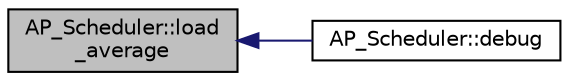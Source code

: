 digraph "AP_Scheduler::load_average"
{
 // INTERACTIVE_SVG=YES
  edge [fontname="Helvetica",fontsize="10",labelfontname="Helvetica",labelfontsize="10"];
  node [fontname="Helvetica",fontsize="10",shape=record];
  rankdir="LR";
  Node1 [label="AP_Scheduler::load\l_average",height=0.2,width=0.4,color="black", fillcolor="grey75", style="filled", fontcolor="black"];
  Node1 -> Node2 [dir="back",color="midnightblue",fontsize="10",style="solid",fontname="Helvetica"];
  Node2 [label="AP_Scheduler::debug",height=0.2,width=0.4,color="black", fillcolor="white", style="filled",URL="$classAP__Scheduler.html#ac30c9fd71e00fc44e09b0b3932b6b975"];
}
